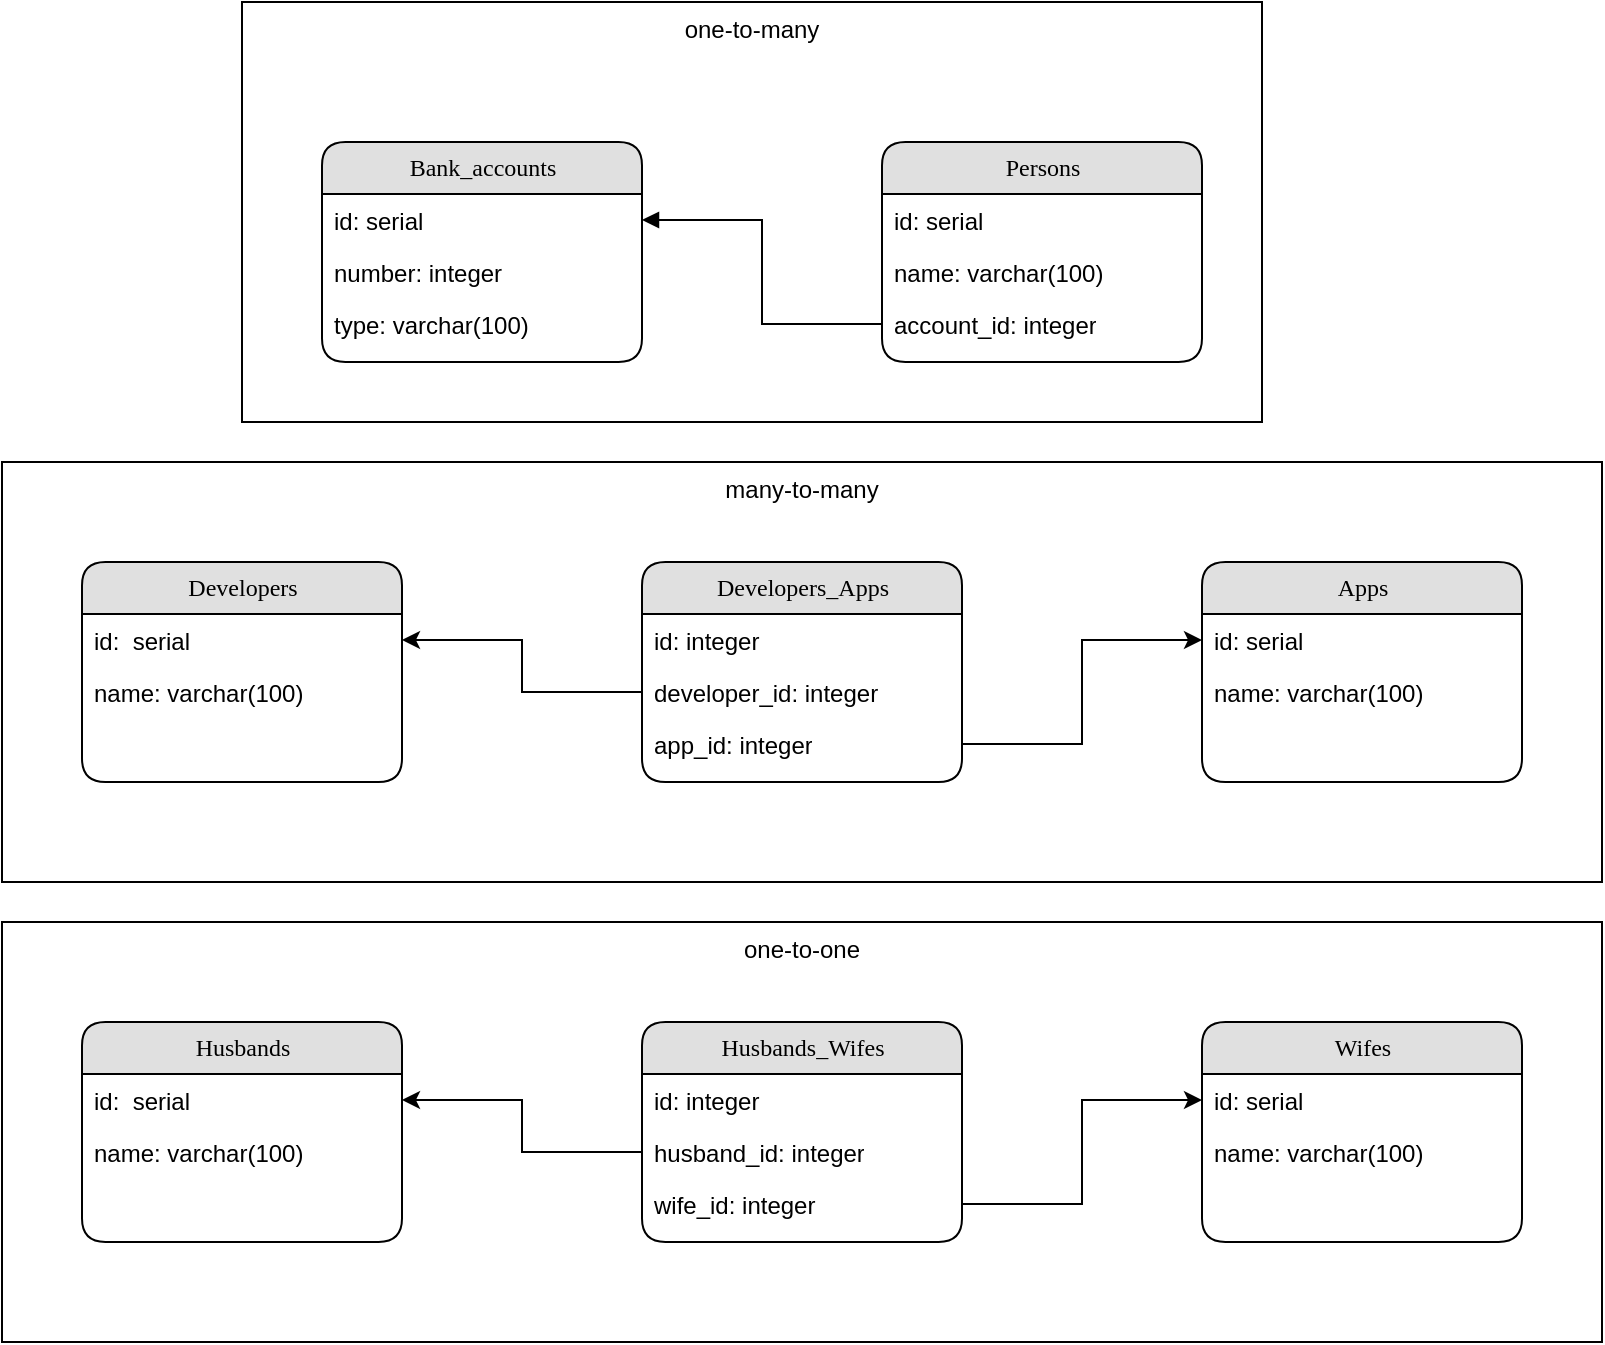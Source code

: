 <mxfile version="21.3.7" type="device">
  <diagram name="Page-1" id="5d7acffa-a066-3a61-03fe-96351882024d">
    <mxGraphModel dx="1434" dy="884" grid="1" gridSize="10" guides="1" tooltips="1" connect="1" arrows="1" fold="1" page="1" pageScale="1" pageWidth="1100" pageHeight="850" background="#ffffff" math="0" shadow="0">
      <root>
        <mxCell id="0" />
        <mxCell id="1" parent="0" />
        <mxCell id="oNYm7eIV3nzY-W7RiMvB-42" value="one-to-one" style="whiteSpace=wrap;html=1;verticalAlign=top;" vertex="1" parent="1">
          <mxGeometry x="160" y="500" width="800" height="210" as="geometry" />
        </mxCell>
        <mxCell id="oNYm7eIV3nzY-W7RiMvB-40" value="many-to-many" style="whiteSpace=wrap;html=1;verticalAlign=top;" vertex="1" parent="1">
          <mxGeometry x="160" y="270" width="800" height="210" as="geometry" />
        </mxCell>
        <mxCell id="oNYm7eIV3nzY-W7RiMvB-37" value="one-to-many" style="whiteSpace=wrap;html=1;verticalAlign=top;" vertex="1" parent="1">
          <mxGeometry x="280" y="40" width="510" height="210" as="geometry" />
        </mxCell>
        <mxCell id="21ea969265ad0168-6" value="Persons" style="swimlane;html=1;fontStyle=0;childLayout=stackLayout;horizontal=1;startSize=26;fillColor=#e0e0e0;horizontalStack=0;resizeParent=1;resizeLast=0;collapsible=1;marginBottom=0;swimlaneFillColor=#ffffff;align=center;rounded=1;shadow=0;comic=0;labelBackgroundColor=none;strokeWidth=1;fontFamily=Verdana;fontSize=12" parent="1" vertex="1">
          <mxGeometry x="600" y="110" width="160" height="110" as="geometry" />
        </mxCell>
        <mxCell id="21ea969265ad0168-7" value="id: serial" style="text;html=1;strokeColor=none;fillColor=none;spacingLeft=4;spacingRight=4;whiteSpace=wrap;overflow=hidden;rotatable=0;points=[[0,0.5],[1,0.5]];portConstraint=eastwest;" parent="21ea969265ad0168-6" vertex="1">
          <mxGeometry y="26" width="160" height="26" as="geometry" />
        </mxCell>
        <mxCell id="21ea969265ad0168-8" value="name: varchar(100)" style="text;html=1;strokeColor=none;fillColor=none;spacingLeft=4;spacingRight=4;whiteSpace=wrap;overflow=hidden;rotatable=0;points=[[0,0.5],[1,0.5]];portConstraint=eastwest;" parent="21ea969265ad0168-6" vertex="1">
          <mxGeometry y="52" width="160" height="26" as="geometry" />
        </mxCell>
        <mxCell id="21ea969265ad0168-9" value="account_id: integer" style="text;html=1;strokeColor=none;fillColor=none;spacingLeft=4;spacingRight=4;whiteSpace=wrap;overflow=hidden;rotatable=0;points=[[0,0.5],[1,0.5]];portConstraint=eastwest;" parent="21ea969265ad0168-6" vertex="1">
          <mxGeometry y="78" width="160" height="26" as="geometry" />
        </mxCell>
        <mxCell id="oNYm7eIV3nzY-W7RiMvB-1" value="Bank_accounts" style="swimlane;html=1;fontStyle=0;childLayout=stackLayout;horizontal=1;startSize=26;fillColor=#e0e0e0;horizontalStack=0;resizeParent=1;resizeLast=0;collapsible=1;marginBottom=0;swimlaneFillColor=#ffffff;align=center;rounded=1;shadow=0;comic=0;labelBackgroundColor=none;strokeWidth=1;fontFamily=Verdana;fontSize=12" vertex="1" parent="1">
          <mxGeometry x="320" y="110" width="160" height="110" as="geometry" />
        </mxCell>
        <mxCell id="oNYm7eIV3nzY-W7RiMvB-2" value="id: serial" style="text;html=1;strokeColor=none;fillColor=none;spacingLeft=4;spacingRight=4;whiteSpace=wrap;overflow=hidden;rotatable=0;points=[[0,0.5],[1,0.5]];portConstraint=eastwest;" vertex="1" parent="oNYm7eIV3nzY-W7RiMvB-1">
          <mxGeometry y="26" width="160" height="26" as="geometry" />
        </mxCell>
        <mxCell id="oNYm7eIV3nzY-W7RiMvB-3" value="number: integer" style="text;html=1;strokeColor=none;fillColor=none;spacingLeft=4;spacingRight=4;whiteSpace=wrap;overflow=hidden;rotatable=0;points=[[0,0.5],[1,0.5]];portConstraint=eastwest;" vertex="1" parent="oNYm7eIV3nzY-W7RiMvB-1">
          <mxGeometry y="52" width="160" height="26" as="geometry" />
        </mxCell>
        <mxCell id="oNYm7eIV3nzY-W7RiMvB-36" value="type: varchar(100)" style="text;html=1;strokeColor=none;fillColor=none;spacingLeft=4;spacingRight=4;whiteSpace=wrap;overflow=hidden;rotatable=0;points=[[0,0.5],[1,0.5]];portConstraint=eastwest;" vertex="1" parent="oNYm7eIV3nzY-W7RiMvB-1">
          <mxGeometry y="78" width="160" height="26" as="geometry" />
        </mxCell>
        <mxCell id="oNYm7eIV3nzY-W7RiMvB-6" style="edgeStyle=orthogonalEdgeStyle;rounded=0;orthogonalLoop=1;jettySize=auto;html=1;entryX=0;entryY=0.5;entryDx=0;entryDy=0;endArrow=none;endFill=0;startArrow=block;startFill=1;" edge="1" parent="1" source="oNYm7eIV3nzY-W7RiMvB-2" target="21ea969265ad0168-9">
          <mxGeometry relative="1" as="geometry" />
        </mxCell>
        <mxCell id="oNYm7eIV3nzY-W7RiMvB-7" value="Developers" style="swimlane;html=1;fontStyle=0;childLayout=stackLayout;horizontal=1;startSize=26;fillColor=#e0e0e0;horizontalStack=0;resizeParent=1;resizeLast=0;collapsible=1;marginBottom=0;swimlaneFillColor=#ffffff;align=center;rounded=1;shadow=0;comic=0;labelBackgroundColor=none;strokeWidth=1;fontFamily=Verdana;fontSize=12" vertex="1" parent="1">
          <mxGeometry x="200" y="320" width="160" height="110" as="geometry" />
        </mxCell>
        <mxCell id="oNYm7eIV3nzY-W7RiMvB-8" value="id:&amp;nbsp; serial" style="text;html=1;strokeColor=none;fillColor=none;spacingLeft=4;spacingRight=4;whiteSpace=wrap;overflow=hidden;rotatable=0;points=[[0,0.5],[1,0.5]];portConstraint=eastwest;" vertex="1" parent="oNYm7eIV3nzY-W7RiMvB-7">
          <mxGeometry y="26" width="160" height="26" as="geometry" />
        </mxCell>
        <mxCell id="oNYm7eIV3nzY-W7RiMvB-9" value="name: varchar(100)" style="text;html=1;strokeColor=none;fillColor=none;spacingLeft=4;spacingRight=4;whiteSpace=wrap;overflow=hidden;rotatable=0;points=[[0,0.5],[1,0.5]];portConstraint=eastwest;" vertex="1" parent="oNYm7eIV3nzY-W7RiMvB-7">
          <mxGeometry y="52" width="160" height="26" as="geometry" />
        </mxCell>
        <mxCell id="oNYm7eIV3nzY-W7RiMvB-11" value="Developers_Apps" style="swimlane;html=1;fontStyle=0;childLayout=stackLayout;horizontal=1;startSize=26;fillColor=#e0e0e0;horizontalStack=0;resizeParent=1;resizeLast=0;collapsible=1;marginBottom=0;swimlaneFillColor=#ffffff;align=center;rounded=1;shadow=0;comic=0;labelBackgroundColor=none;strokeWidth=1;fontFamily=Verdana;fontSize=12" vertex="1" parent="1">
          <mxGeometry x="480" y="320" width="160" height="110" as="geometry" />
        </mxCell>
        <mxCell id="oNYm7eIV3nzY-W7RiMvB-12" value="id: integer" style="text;html=1;strokeColor=none;fillColor=none;spacingLeft=4;spacingRight=4;whiteSpace=wrap;overflow=hidden;rotatable=0;points=[[0,0.5],[1,0.5]];portConstraint=eastwest;" vertex="1" parent="oNYm7eIV3nzY-W7RiMvB-11">
          <mxGeometry y="26" width="160" height="26" as="geometry" />
        </mxCell>
        <mxCell id="oNYm7eIV3nzY-W7RiMvB-13" value="developer_id: integer" style="text;html=1;strokeColor=none;fillColor=none;spacingLeft=4;spacingRight=4;whiteSpace=wrap;overflow=hidden;rotatable=0;points=[[0,0.5],[1,0.5]];portConstraint=eastwest;" vertex="1" parent="oNYm7eIV3nzY-W7RiMvB-11">
          <mxGeometry y="52" width="160" height="26" as="geometry" />
        </mxCell>
        <mxCell id="oNYm7eIV3nzY-W7RiMvB-14" value="app_id: integer" style="text;html=1;strokeColor=none;fillColor=none;spacingLeft=4;spacingRight=4;whiteSpace=wrap;overflow=hidden;rotatable=0;points=[[0,0.5],[1,0.5]];portConstraint=eastwest;" vertex="1" parent="oNYm7eIV3nzY-W7RiMvB-11">
          <mxGeometry y="78" width="160" height="26" as="geometry" />
        </mxCell>
        <mxCell id="oNYm7eIV3nzY-W7RiMvB-15" value="Apps" style="swimlane;html=1;fontStyle=0;childLayout=stackLayout;horizontal=1;startSize=26;fillColor=#e0e0e0;horizontalStack=0;resizeParent=1;resizeLast=0;collapsible=1;marginBottom=0;swimlaneFillColor=#ffffff;align=center;rounded=1;shadow=0;comic=0;labelBackgroundColor=none;strokeWidth=1;fontFamily=Verdana;fontSize=12" vertex="1" parent="1">
          <mxGeometry x="760" y="320" width="160" height="110" as="geometry" />
        </mxCell>
        <mxCell id="oNYm7eIV3nzY-W7RiMvB-16" value="id: serial" style="text;html=1;strokeColor=none;fillColor=none;spacingLeft=4;spacingRight=4;whiteSpace=wrap;overflow=hidden;rotatable=0;points=[[0,0.5],[1,0.5]];portConstraint=eastwest;" vertex="1" parent="oNYm7eIV3nzY-W7RiMvB-15">
          <mxGeometry y="26" width="160" height="26" as="geometry" />
        </mxCell>
        <mxCell id="oNYm7eIV3nzY-W7RiMvB-17" value="name: varchar(100)" style="text;html=1;strokeColor=none;fillColor=none;spacingLeft=4;spacingRight=4;whiteSpace=wrap;overflow=hidden;rotatable=0;points=[[0,0.5],[1,0.5]];portConstraint=eastwest;" vertex="1" parent="oNYm7eIV3nzY-W7RiMvB-15">
          <mxGeometry y="52" width="160" height="26" as="geometry" />
        </mxCell>
        <mxCell id="oNYm7eIV3nzY-W7RiMvB-19" style="edgeStyle=orthogonalEdgeStyle;rounded=0;orthogonalLoop=1;jettySize=auto;html=1;entryX=0;entryY=0.5;entryDx=0;entryDy=0;" edge="1" parent="1" source="oNYm7eIV3nzY-W7RiMvB-14" target="oNYm7eIV3nzY-W7RiMvB-16">
          <mxGeometry relative="1" as="geometry" />
        </mxCell>
        <mxCell id="oNYm7eIV3nzY-W7RiMvB-20" style="edgeStyle=orthogonalEdgeStyle;rounded=0;orthogonalLoop=1;jettySize=auto;html=1;entryX=1;entryY=0.5;entryDx=0;entryDy=0;" edge="1" parent="1" source="oNYm7eIV3nzY-W7RiMvB-13" target="oNYm7eIV3nzY-W7RiMvB-8">
          <mxGeometry relative="1" as="geometry" />
        </mxCell>
        <mxCell id="oNYm7eIV3nzY-W7RiMvB-24" value="Husbands" style="swimlane;html=1;fontStyle=0;childLayout=stackLayout;horizontal=1;startSize=26;fillColor=#e0e0e0;horizontalStack=0;resizeParent=1;resizeLast=0;collapsible=1;marginBottom=0;swimlaneFillColor=#ffffff;align=center;rounded=1;shadow=0;comic=0;labelBackgroundColor=none;strokeWidth=1;fontFamily=Verdana;fontSize=12" vertex="1" parent="1">
          <mxGeometry x="200" y="550" width="160" height="110" as="geometry" />
        </mxCell>
        <mxCell id="oNYm7eIV3nzY-W7RiMvB-25" value="id:&amp;nbsp; serial" style="text;html=1;strokeColor=none;fillColor=none;spacingLeft=4;spacingRight=4;whiteSpace=wrap;overflow=hidden;rotatable=0;points=[[0,0.5],[1,0.5]];portConstraint=eastwest;" vertex="1" parent="oNYm7eIV3nzY-W7RiMvB-24">
          <mxGeometry y="26" width="160" height="26" as="geometry" />
        </mxCell>
        <mxCell id="oNYm7eIV3nzY-W7RiMvB-26" value="name: varchar(100)" style="text;html=1;strokeColor=none;fillColor=none;spacingLeft=4;spacingRight=4;whiteSpace=wrap;overflow=hidden;rotatable=0;points=[[0,0.5],[1,0.5]];portConstraint=eastwest;" vertex="1" parent="oNYm7eIV3nzY-W7RiMvB-24">
          <mxGeometry y="52" width="160" height="26" as="geometry" />
        </mxCell>
        <mxCell id="oNYm7eIV3nzY-W7RiMvB-27" value="Husbands_Wifes" style="swimlane;html=1;fontStyle=0;childLayout=stackLayout;horizontal=1;startSize=26;fillColor=#e0e0e0;horizontalStack=0;resizeParent=1;resizeLast=0;collapsible=1;marginBottom=0;swimlaneFillColor=#ffffff;align=center;rounded=1;shadow=0;comic=0;labelBackgroundColor=none;strokeWidth=1;fontFamily=Verdana;fontSize=12" vertex="1" parent="1">
          <mxGeometry x="480" y="550" width="160" height="110" as="geometry" />
        </mxCell>
        <mxCell id="oNYm7eIV3nzY-W7RiMvB-28" value="id: integer" style="text;html=1;strokeColor=none;fillColor=none;spacingLeft=4;spacingRight=4;whiteSpace=wrap;overflow=hidden;rotatable=0;points=[[0,0.5],[1,0.5]];portConstraint=eastwest;" vertex="1" parent="oNYm7eIV3nzY-W7RiMvB-27">
          <mxGeometry y="26" width="160" height="26" as="geometry" />
        </mxCell>
        <mxCell id="oNYm7eIV3nzY-W7RiMvB-29" value="husband_id: integer" style="text;html=1;strokeColor=none;fillColor=none;spacingLeft=4;spacingRight=4;whiteSpace=wrap;overflow=hidden;rotatable=0;points=[[0,0.5],[1,0.5]];portConstraint=eastwest;" vertex="1" parent="oNYm7eIV3nzY-W7RiMvB-27">
          <mxGeometry y="52" width="160" height="26" as="geometry" />
        </mxCell>
        <mxCell id="oNYm7eIV3nzY-W7RiMvB-30" value="wife_id: integer" style="text;html=1;strokeColor=none;fillColor=none;spacingLeft=4;spacingRight=4;whiteSpace=wrap;overflow=hidden;rotatable=0;points=[[0,0.5],[1,0.5]];portConstraint=eastwest;" vertex="1" parent="oNYm7eIV3nzY-W7RiMvB-27">
          <mxGeometry y="78" width="160" height="26" as="geometry" />
        </mxCell>
        <mxCell id="oNYm7eIV3nzY-W7RiMvB-31" value="Wifes" style="swimlane;html=1;fontStyle=0;childLayout=stackLayout;horizontal=1;startSize=26;fillColor=#e0e0e0;horizontalStack=0;resizeParent=1;resizeLast=0;collapsible=1;marginBottom=0;swimlaneFillColor=#ffffff;align=center;rounded=1;shadow=0;comic=0;labelBackgroundColor=none;strokeWidth=1;fontFamily=Verdana;fontSize=12" vertex="1" parent="1">
          <mxGeometry x="760" y="550" width="160" height="110" as="geometry" />
        </mxCell>
        <mxCell id="oNYm7eIV3nzY-W7RiMvB-32" value="id: serial" style="text;html=1;strokeColor=none;fillColor=none;spacingLeft=4;spacingRight=4;whiteSpace=wrap;overflow=hidden;rotatable=0;points=[[0,0.5],[1,0.5]];portConstraint=eastwest;" vertex="1" parent="oNYm7eIV3nzY-W7RiMvB-31">
          <mxGeometry y="26" width="160" height="26" as="geometry" />
        </mxCell>
        <mxCell id="oNYm7eIV3nzY-W7RiMvB-33" value="name: varchar(100)" style="text;html=1;strokeColor=none;fillColor=none;spacingLeft=4;spacingRight=4;whiteSpace=wrap;overflow=hidden;rotatable=0;points=[[0,0.5],[1,0.5]];portConstraint=eastwest;" vertex="1" parent="oNYm7eIV3nzY-W7RiMvB-31">
          <mxGeometry y="52" width="160" height="26" as="geometry" />
        </mxCell>
        <mxCell id="oNYm7eIV3nzY-W7RiMvB-34" style="edgeStyle=orthogonalEdgeStyle;rounded=0;orthogonalLoop=1;jettySize=auto;html=1;entryX=0;entryY=0.5;entryDx=0;entryDy=0;" edge="1" parent="1" source="oNYm7eIV3nzY-W7RiMvB-30" target="oNYm7eIV3nzY-W7RiMvB-32">
          <mxGeometry relative="1" as="geometry" />
        </mxCell>
        <mxCell id="oNYm7eIV3nzY-W7RiMvB-35" style="edgeStyle=orthogonalEdgeStyle;rounded=0;orthogonalLoop=1;jettySize=auto;html=1;entryX=1;entryY=0.5;entryDx=0;entryDy=0;" edge="1" parent="1" source="oNYm7eIV3nzY-W7RiMvB-29" target="oNYm7eIV3nzY-W7RiMvB-25">
          <mxGeometry relative="1" as="geometry" />
        </mxCell>
      </root>
    </mxGraphModel>
  </diagram>
</mxfile>
